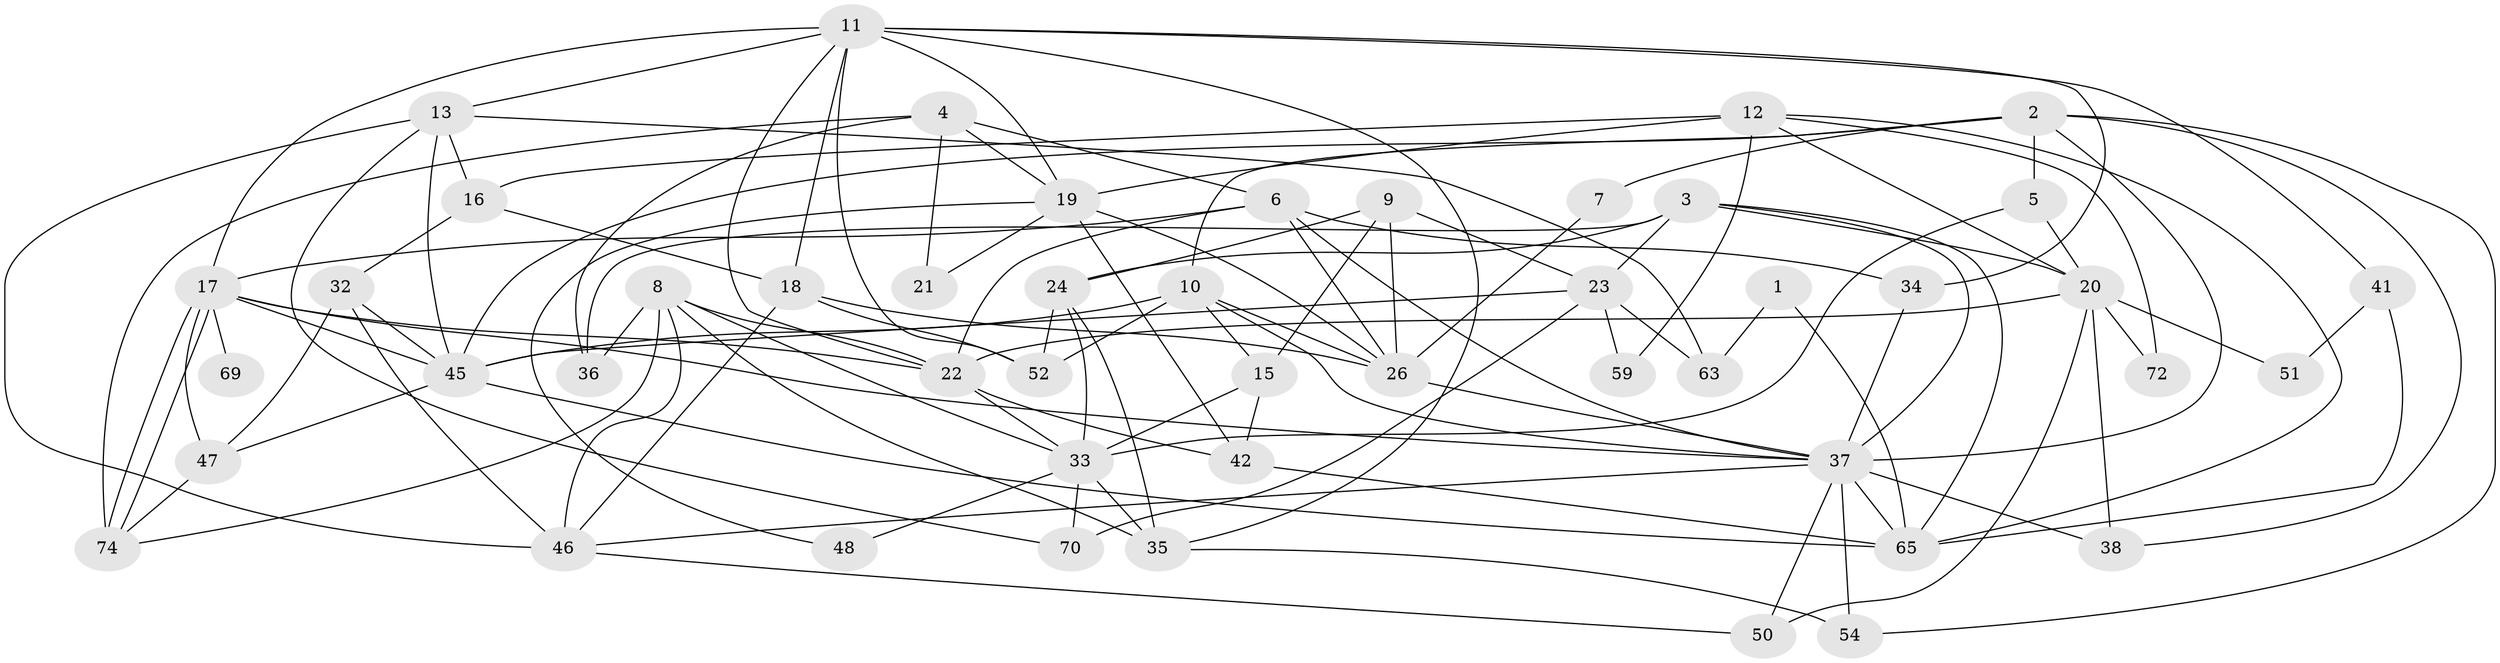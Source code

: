// Generated by graph-tools (version 1.1) at 2025/52/02/27/25 19:52:01]
// undirected, 48 vertices, 116 edges
graph export_dot {
graph [start="1"]
  node [color=gray90,style=filled];
  1;
  2 [super="+56"];
  3 [super="+29"];
  4 [super="+14"];
  5;
  6;
  7;
  8 [super="+62"];
  9;
  10 [super="+57"];
  11 [super="+31"];
  12 [super="+49"];
  13 [super="+55"];
  15 [super="+27"];
  16;
  17 [super="+64"];
  18 [super="+25"];
  19 [super="+40"];
  20 [super="+28"];
  21;
  22 [super="+44"];
  23 [super="+67"];
  24 [super="+43"];
  26 [super="+30"];
  32 [super="+66"];
  33 [super="+68"];
  34 [super="+71"];
  35 [super="+39"];
  36;
  37 [super="+61"];
  38;
  41;
  42;
  45 [super="+75"];
  46 [super="+60"];
  47 [super="+58"];
  48;
  50;
  51;
  52 [super="+53"];
  54;
  59;
  63;
  65 [super="+73"];
  69;
  70;
  72;
  74;
  1 -- 63;
  1 -- 65;
  2 -- 38;
  2 -- 7;
  2 -- 10;
  2 -- 45;
  2 -- 37;
  2 -- 5;
  2 -- 54;
  3 -- 37 [weight=2];
  3 -- 23;
  3 -- 20;
  3 -- 65;
  3 -- 36;
  3 -- 24;
  4 -- 19;
  4 -- 21;
  4 -- 74;
  4 -- 6;
  4 -- 36;
  5 -- 20;
  5 -- 33;
  6 -- 26;
  6 -- 34;
  6 -- 37;
  6 -- 17;
  6 -- 22;
  7 -- 26;
  8 -- 33;
  8 -- 35;
  8 -- 36;
  8 -- 74;
  8 -- 46;
  8 -- 22;
  9 -- 26;
  9 -- 23;
  9 -- 24;
  9 -- 15;
  10 -- 15;
  10 -- 52;
  10 -- 37;
  10 -- 45;
  10 -- 26;
  11 -- 17;
  11 -- 13;
  11 -- 18;
  11 -- 19;
  11 -- 34;
  11 -- 52;
  11 -- 41;
  11 -- 22;
  11 -- 35;
  12 -- 16;
  12 -- 19 [weight=2];
  12 -- 59;
  12 -- 72;
  12 -- 20;
  12 -- 65;
  13 -- 63;
  13 -- 70;
  13 -- 46;
  13 -- 16;
  13 -- 45;
  15 -- 42;
  15 -- 33;
  16 -- 18;
  16 -- 32;
  17 -- 74;
  17 -- 74;
  17 -- 22;
  17 -- 47;
  17 -- 69 [weight=2];
  17 -- 37;
  17 -- 45;
  18 -- 26;
  18 -- 46;
  18 -- 52;
  19 -- 21;
  19 -- 42;
  19 -- 48;
  19 -- 26;
  20 -- 50;
  20 -- 38;
  20 -- 51;
  20 -- 72;
  20 -- 22;
  22 -- 42;
  22 -- 33;
  23 -- 59;
  23 -- 63;
  23 -- 45;
  23 -- 70;
  24 -- 52;
  24 -- 33;
  24 -- 35;
  26 -- 37;
  32 -- 45;
  32 -- 46;
  32 -- 47;
  33 -- 35;
  33 -- 48;
  33 -- 70;
  34 -- 37;
  35 -- 54;
  37 -- 46;
  37 -- 38;
  37 -- 50;
  37 -- 54;
  37 -- 65;
  41 -- 51;
  41 -- 65;
  42 -- 65;
  45 -- 65 [weight=2];
  45 -- 47;
  46 -- 50;
  47 -- 74;
}
